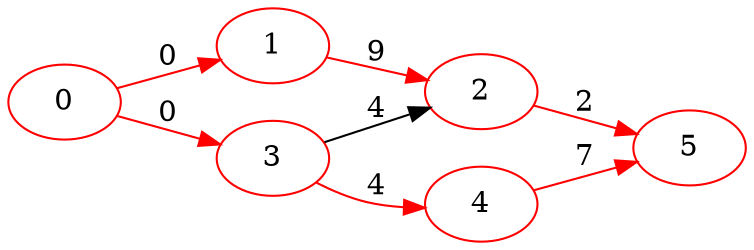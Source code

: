 digraph { rankdir=LR
    "1" [color="red" label="1"]
    "2" [color="red" label="2"]
    "3" [color="red" label="3"]
    "4" [color="red" label="4"]
    "0" [color="red" label="0"]
    "5" [color="red" label="5"]
    "1" -> "2" [label="9" color="red" ]
    "2" -> "5" [label="2" color="red" ]
    "3" -> "2" [label="4" ]
    "3" -> "4" [label="4" color="red" ]
    "4" -> "5" [label="7" color="red" ]
    "0" -> "1" [label="0" color="red" color="red" ]
    "0" -> "3" [label="0" color="red" color="red" ]
}
